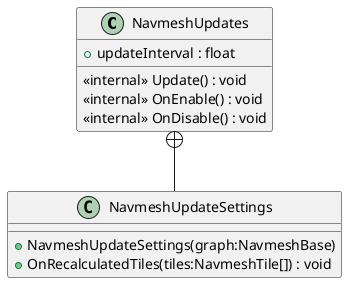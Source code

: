 @startuml
class NavmeshUpdates {
    + updateInterval : float
    <<internal>> Update() : void
    <<internal>> OnEnable() : void
    <<internal>> OnDisable() : void
}
class NavmeshUpdateSettings {
    + NavmeshUpdateSettings(graph:NavmeshBase)
    + OnRecalculatedTiles(tiles:NavmeshTile[]) : void
}
NavmeshUpdates +-- NavmeshUpdateSettings
@enduml
